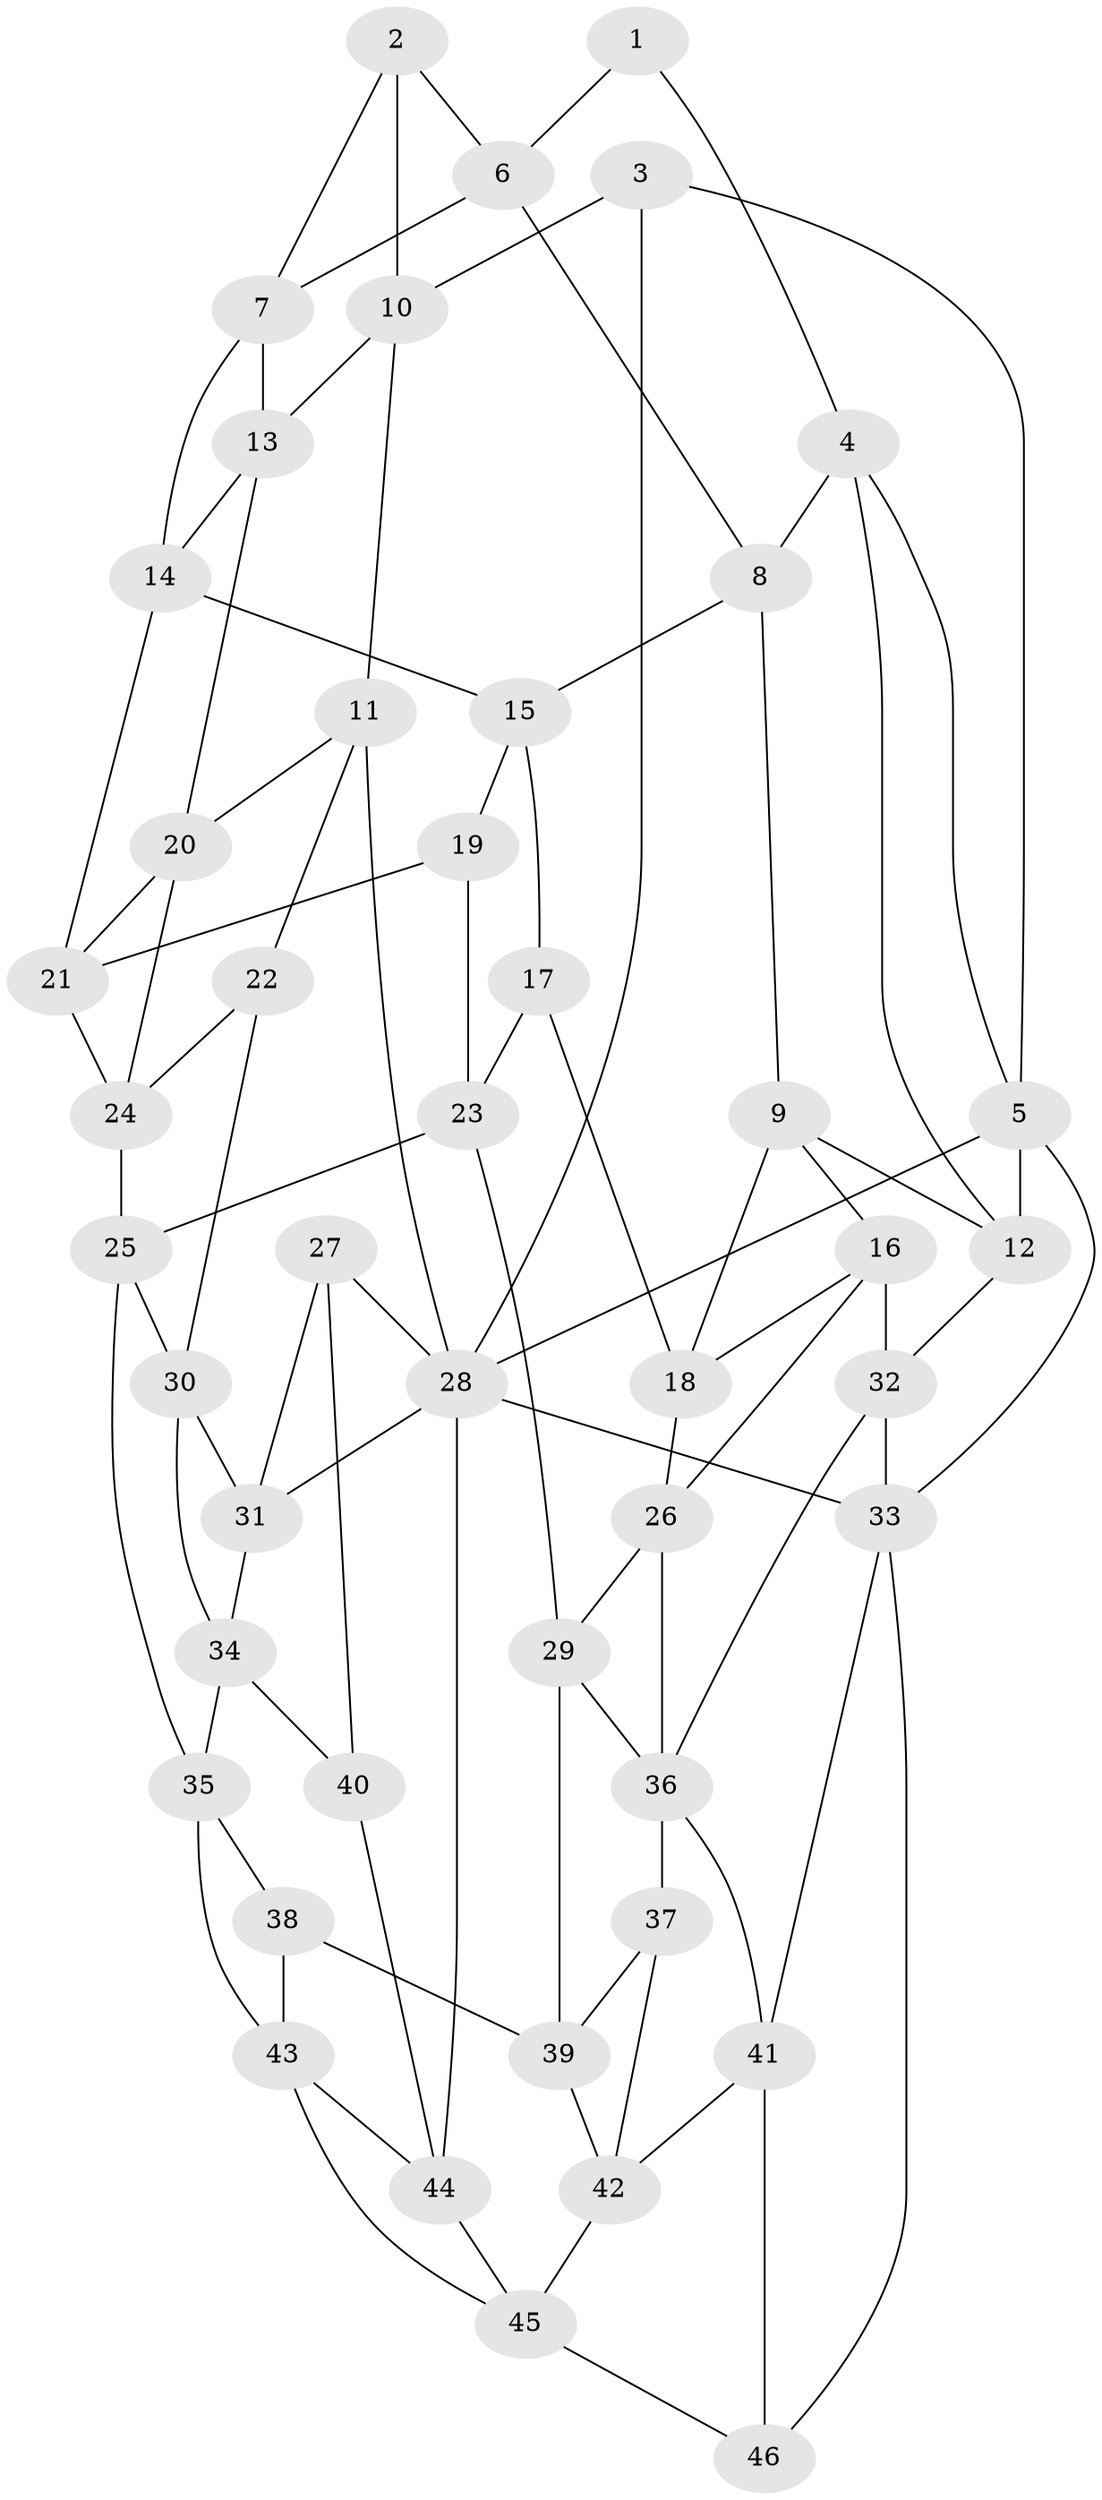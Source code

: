// original degree distribution, {3: 0.021739130434782608, 5: 0.5, 4: 0.25, 6: 0.22826086956521738}
// Generated by graph-tools (version 1.1) at 2025/51/03/09/25 03:51:10]
// undirected, 46 vertices, 89 edges
graph export_dot {
graph [start="1"]
  node [color=gray90,style=filled];
  1;
  2;
  3;
  4;
  5;
  6;
  7;
  8;
  9;
  10;
  11;
  12;
  13;
  14;
  15;
  16;
  17;
  18;
  19;
  20;
  21;
  22;
  23;
  24;
  25;
  26;
  27;
  28;
  29;
  30;
  31;
  32;
  33;
  34;
  35;
  36;
  37;
  38;
  39;
  40;
  41;
  42;
  43;
  44;
  45;
  46;
  1 -- 4 [weight=1.0];
  1 -- 6 [weight=1.0];
  2 -- 6 [weight=1.0];
  2 -- 7 [weight=1.0];
  2 -- 10 [weight=1.0];
  3 -- 5 [weight=1.0];
  3 -- 10 [weight=1.0];
  3 -- 28 [weight=1.0];
  4 -- 5 [weight=1.0];
  4 -- 8 [weight=1.0];
  4 -- 12 [weight=1.0];
  5 -- 12 [weight=1.0];
  5 -- 28 [weight=1.0];
  5 -- 33 [weight=1.0];
  6 -- 7 [weight=1.0];
  6 -- 8 [weight=1.0];
  7 -- 13 [weight=1.0];
  7 -- 14 [weight=1.0];
  8 -- 9 [weight=1.0];
  8 -- 15 [weight=1.0];
  9 -- 12 [weight=1.0];
  9 -- 16 [weight=1.0];
  9 -- 18 [weight=1.0];
  10 -- 11 [weight=1.0];
  10 -- 13 [weight=1.0];
  11 -- 20 [weight=1.0];
  11 -- 22 [weight=1.0];
  11 -- 28 [weight=1.0];
  12 -- 32 [weight=1.0];
  13 -- 14 [weight=1.0];
  13 -- 20 [weight=1.0];
  14 -- 15 [weight=1.0];
  14 -- 21 [weight=1.0];
  15 -- 17 [weight=1.0];
  15 -- 19 [weight=1.0];
  16 -- 18 [weight=1.0];
  16 -- 26 [weight=1.0];
  16 -- 32 [weight=1.0];
  17 -- 18 [weight=1.0];
  17 -- 23 [weight=1.0];
  18 -- 26 [weight=1.0];
  19 -- 21 [weight=1.0];
  19 -- 23 [weight=1.0];
  20 -- 21 [weight=1.0];
  20 -- 24 [weight=1.0];
  21 -- 24 [weight=1.0];
  22 -- 24 [weight=1.0];
  22 -- 30 [weight=1.0];
  23 -- 25 [weight=1.0];
  23 -- 29 [weight=1.0];
  24 -- 25 [weight=1.0];
  25 -- 30 [weight=1.0];
  25 -- 35 [weight=1.0];
  26 -- 29 [weight=1.0];
  26 -- 36 [weight=1.0];
  27 -- 28 [weight=2.0];
  27 -- 31 [weight=1.0];
  27 -- 40 [weight=1.0];
  28 -- 31 [weight=1.0];
  28 -- 33 [weight=1.0];
  28 -- 44 [weight=1.0];
  29 -- 36 [weight=1.0];
  29 -- 39 [weight=1.0];
  30 -- 31 [weight=1.0];
  30 -- 34 [weight=1.0];
  31 -- 34 [weight=1.0];
  32 -- 33 [weight=1.0];
  32 -- 36 [weight=1.0];
  33 -- 41 [weight=1.0];
  33 -- 46 [weight=1.0];
  34 -- 35 [weight=1.0];
  34 -- 40 [weight=1.0];
  35 -- 38 [weight=1.0];
  35 -- 43 [weight=1.0];
  36 -- 37 [weight=2.0];
  36 -- 41 [weight=1.0];
  37 -- 39 [weight=1.0];
  37 -- 42 [weight=1.0];
  38 -- 39 [weight=1.0];
  38 -- 43 [weight=1.0];
  39 -- 42 [weight=1.0];
  40 -- 44 [weight=1.0];
  41 -- 42 [weight=1.0];
  41 -- 46 [weight=1.0];
  42 -- 45 [weight=1.0];
  43 -- 44 [weight=1.0];
  43 -- 45 [weight=1.0];
  44 -- 45 [weight=1.0];
  45 -- 46 [weight=1.0];
}
